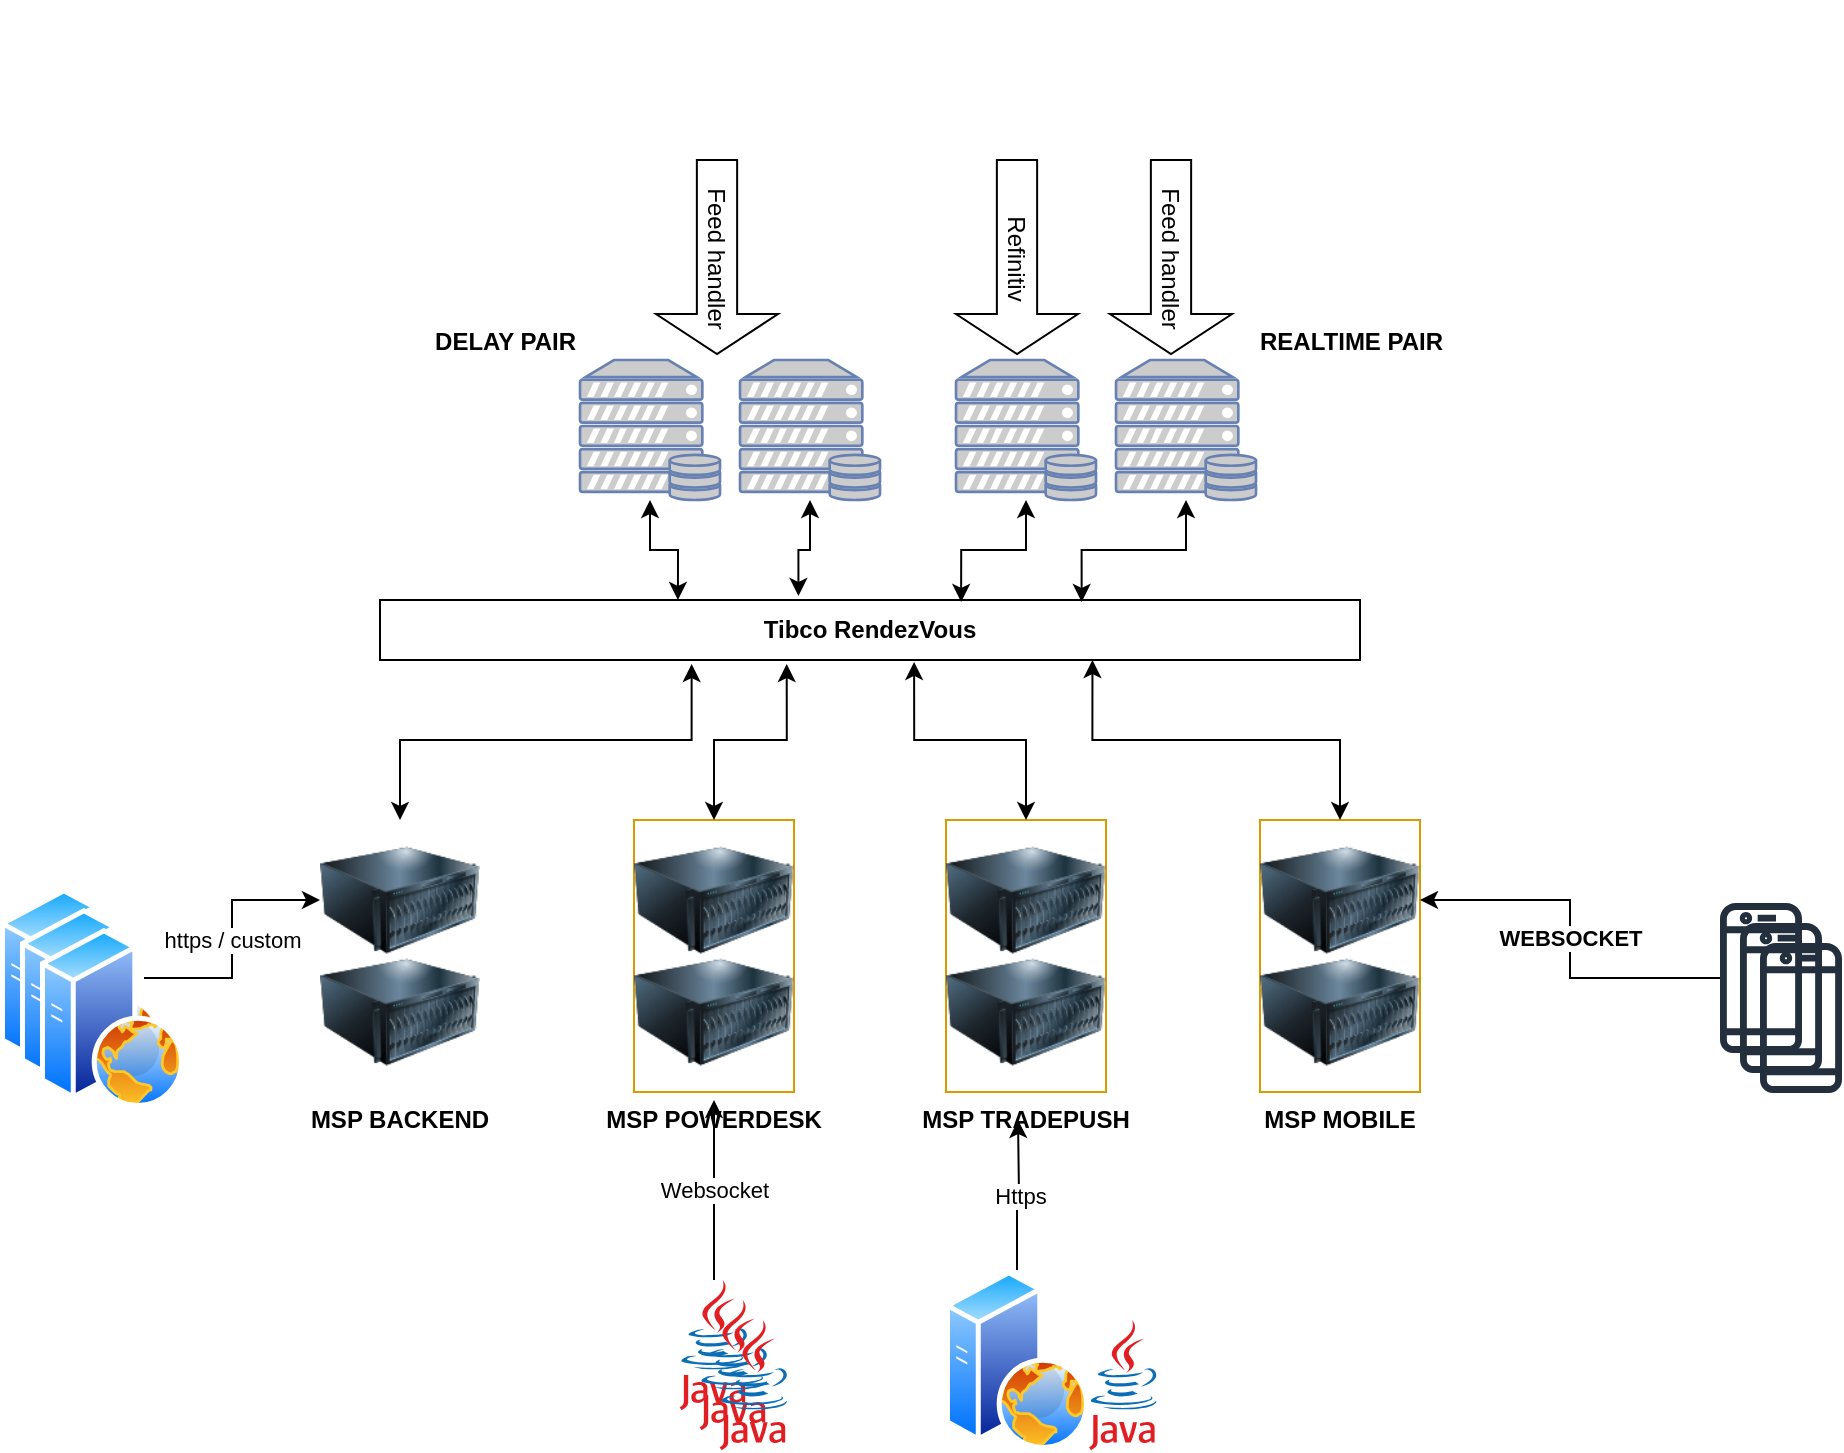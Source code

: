 <mxfile version="22.0.8" type="github">
  <diagram id="logMiOCvHXAl9x27JXvN" name="Page-1">
    <mxGraphModel dx="1562" dy="826" grid="1" gridSize="10" guides="1" tooltips="1" connect="1" arrows="1" fold="1" page="1" pageScale="1" pageWidth="1169" pageHeight="827" math="0" shadow="0">
      <root>
        <mxCell id="0" />
        <mxCell id="1" parent="0" />
        <mxCell id="R9i-BLZebL0esbmVvitq-9" value="DELAY PAIR" style="group;fontStyle=1;labelPosition=left;verticalLabelPosition=top;align=right;verticalAlign=bottom;" parent="1" connectable="0" vertex="1">
          <mxGeometry x="350" y="190" width="150" height="70" as="geometry" />
        </mxCell>
        <mxCell id="R9i-BLZebL0esbmVvitq-7" value="" style="fontColor=#0066CC;verticalAlign=top;verticalLabelPosition=bottom;labelPosition=center;align=center;html=1;outlineConnect=0;fillColor=#CCCCCC;strokeColor=#6881B3;gradientColor=none;gradientDirection=north;strokeWidth=2;shape=mxgraph.networks.server_storage;" parent="R9i-BLZebL0esbmVvitq-9" vertex="1">
          <mxGeometry width="70" height="70" as="geometry" />
        </mxCell>
        <mxCell id="R9i-BLZebL0esbmVvitq-8" value="" style="fontColor=#0066CC;verticalAlign=top;verticalLabelPosition=bottom;labelPosition=center;align=center;html=1;outlineConnect=0;fillColor=#CCCCCC;strokeColor=#6881B3;gradientColor=none;gradientDirection=north;strokeWidth=2;shape=mxgraph.networks.server_storage;" parent="R9i-BLZebL0esbmVvitq-9" vertex="1">
          <mxGeometry x="80" width="70" height="70" as="geometry" />
        </mxCell>
        <mxCell id="R9i-BLZebL0esbmVvitq-10" value="REALTIME PAIR" style="group;fontStyle=1;labelPosition=right;verticalLabelPosition=top;align=left;verticalAlign=bottom;" parent="1" connectable="0" vertex="1">
          <mxGeometry x="538" y="190" width="150" height="70" as="geometry" />
        </mxCell>
        <mxCell id="R9i-BLZebL0esbmVvitq-5" value="" style="fontColor=#0066CC;verticalAlign=top;verticalLabelPosition=bottom;labelPosition=center;align=center;html=1;outlineConnect=0;fillColor=#CCCCCC;strokeColor=#6881B3;gradientColor=none;gradientDirection=north;strokeWidth=2;shape=mxgraph.networks.server_storage;" parent="R9i-BLZebL0esbmVvitq-10" vertex="1">
          <mxGeometry width="70" height="70" as="geometry" />
        </mxCell>
        <mxCell id="R9i-BLZebL0esbmVvitq-6" value="" style="fontColor=#0066CC;verticalAlign=top;verticalLabelPosition=bottom;labelPosition=center;align=center;html=1;outlineConnect=0;fillColor=#CCCCCC;strokeColor=#6881B3;gradientColor=none;gradientDirection=north;strokeWidth=2;shape=mxgraph.networks.server_storage;" parent="R9i-BLZebL0esbmVvitq-10" vertex="1">
          <mxGeometry x="80" width="70" height="70" as="geometry" />
        </mxCell>
        <mxCell id="R9i-BLZebL0esbmVvitq-14" value="Feed handler" style="html=1;shadow=0;dashed=0;align=center;verticalAlign=middle;shape=mxgraph.arrows2.arrow;dy=0.67;dx=20;notch=0;rotation=90;textDirection=ltr;" parent="1" vertex="1">
          <mxGeometry x="370" y="108" width="97" height="61" as="geometry" />
        </mxCell>
        <mxCell id="R9i-BLZebL0esbmVvitq-12" value="Feed handler" style="html=1;shadow=0;dashed=0;align=center;verticalAlign=middle;shape=mxgraph.arrows2.arrow;dy=0.67;dx=20;notch=0;rotation=90;textDirection=ltr;" parent="1" vertex="1">
          <mxGeometry x="597" y="108" width="97" height="61" as="geometry" />
        </mxCell>
        <mxCell id="R9i-BLZebL0esbmVvitq-13" value="Refinitiv" style="html=1;shadow=0;dashed=0;align=center;verticalAlign=middle;shape=mxgraph.arrows2.arrow;dy=0.67;dx=20;notch=0;rotation=90;textDirection=ltr;" parent="1" vertex="1">
          <mxGeometry x="520" y="108" width="97" height="61" as="geometry" />
        </mxCell>
        <mxCell id="R9i-BLZebL0esbmVvitq-23" value="Tibco RendezVous" style="rounded=0;whiteSpace=wrap;html=1;fontStyle=1" parent="1" vertex="1">
          <mxGeometry x="250" y="310" width="490" height="30" as="geometry" />
        </mxCell>
        <mxCell id="R9i-BLZebL0esbmVvitq-24" style="edgeStyle=orthogonalEdgeStyle;rounded=0;orthogonalLoop=1;jettySize=auto;html=1;entryX=0.304;entryY=0;entryDx=0;entryDy=0;entryPerimeter=0;startArrow=classic;startFill=1;" parent="1" source="R9i-BLZebL0esbmVvitq-7" target="R9i-BLZebL0esbmVvitq-23" edge="1">
          <mxGeometry relative="1" as="geometry" />
        </mxCell>
        <mxCell id="R9i-BLZebL0esbmVvitq-25" style="edgeStyle=orthogonalEdgeStyle;rounded=0;orthogonalLoop=1;jettySize=auto;html=1;entryX=0.427;entryY=-0.067;entryDx=0;entryDy=0;entryPerimeter=0;startArrow=classic;startFill=1;" parent="1" source="R9i-BLZebL0esbmVvitq-8" target="R9i-BLZebL0esbmVvitq-23" edge="1">
          <mxGeometry relative="1" as="geometry" />
        </mxCell>
        <mxCell id="R9i-BLZebL0esbmVvitq-26" style="edgeStyle=orthogonalEdgeStyle;rounded=0;orthogonalLoop=1;jettySize=auto;html=1;entryX=0.593;entryY=0.033;entryDx=0;entryDy=0;entryPerimeter=0;startArrow=classic;startFill=1;" parent="1" source="R9i-BLZebL0esbmVvitq-5" target="R9i-BLZebL0esbmVvitq-23" edge="1">
          <mxGeometry relative="1" as="geometry" />
        </mxCell>
        <mxCell id="R9i-BLZebL0esbmVvitq-27" style="edgeStyle=orthogonalEdgeStyle;rounded=0;orthogonalLoop=1;jettySize=auto;html=1;entryX=0.716;entryY=0.033;entryDx=0;entryDy=0;entryPerimeter=0;startArrow=classic;startFill=1;" parent="1" source="R9i-BLZebL0esbmVvitq-6" target="R9i-BLZebL0esbmVvitq-23" edge="1">
          <mxGeometry relative="1" as="geometry" />
        </mxCell>
        <mxCell id="R9i-BLZebL0esbmVvitq-28" value="MSP BACKEND" style="group;fontStyle=1;labelPosition=center;verticalLabelPosition=bottom;align=center;verticalAlign=top;" parent="1" connectable="0" vertex="1">
          <mxGeometry x="220" y="420" width="80" height="136" as="geometry" />
        </mxCell>
        <mxCell id="R9i-BLZebL0esbmVvitq-19" value="" style="image;html=1;image=img/lib/clip_art/computers/Server_128x128.png" parent="R9i-BLZebL0esbmVvitq-28" vertex="1">
          <mxGeometry width="80" height="80" as="geometry" />
        </mxCell>
        <mxCell id="R9i-BLZebL0esbmVvitq-20" value="" style="image;html=1;image=img/lib/clip_art/computers/Server_128x128.png" parent="R9i-BLZebL0esbmVvitq-28" vertex="1">
          <mxGeometry y="56" width="80" height="80" as="geometry" />
        </mxCell>
        <mxCell id="R9i-BLZebL0esbmVvitq-29" style="edgeStyle=orthogonalEdgeStyle;rounded=0;orthogonalLoop=1;jettySize=auto;html=1;entryX=0.318;entryY=1.067;entryDx=0;entryDy=0;entryPerimeter=0;startArrow=classic;startFill=1;" parent="1" source="R9i-BLZebL0esbmVvitq-19" target="R9i-BLZebL0esbmVvitq-23" edge="1">
          <mxGeometry relative="1" as="geometry" />
        </mxCell>
        <mxCell id="R9i-BLZebL0esbmVvitq-30" value="MSP POWERDESK" style="group;fontStyle=1;labelPosition=center;verticalLabelPosition=bottom;align=center;verticalAlign=top;fillColor=none;strokeColor=#d79b00;" parent="1" connectable="0" vertex="1">
          <mxGeometry x="377" y="420" width="80" height="136" as="geometry" />
        </mxCell>
        <mxCell id="R9i-BLZebL0esbmVvitq-31" value="" style="image;html=1;image=img/lib/clip_art/computers/Server_128x128.png" parent="R9i-BLZebL0esbmVvitq-30" vertex="1">
          <mxGeometry width="80" height="80" as="geometry" />
        </mxCell>
        <mxCell id="R9i-BLZebL0esbmVvitq-32" value="" style="image;html=1;image=img/lib/clip_art/computers/Server_128x128.png" parent="R9i-BLZebL0esbmVvitq-30" vertex="1">
          <mxGeometry y="56" width="80" height="80" as="geometry" />
        </mxCell>
        <mxCell id="R9i-BLZebL0esbmVvitq-33" value="MSP TRADEPUSH" style="group;fontStyle=1;labelPosition=center;verticalLabelPosition=bottom;align=center;verticalAlign=top;fillColor=none;strokeColor=#d79b00;" parent="1" connectable="0" vertex="1">
          <mxGeometry x="533" y="420" width="80" height="136" as="geometry" />
        </mxCell>
        <mxCell id="R9i-BLZebL0esbmVvitq-34" value="" style="image;html=1;image=img/lib/clip_art/computers/Server_128x128.png" parent="R9i-BLZebL0esbmVvitq-33" vertex="1">
          <mxGeometry width="80" height="80" as="geometry" />
        </mxCell>
        <mxCell id="R9i-BLZebL0esbmVvitq-35" value="" style="image;html=1;image=img/lib/clip_art/computers/Server_128x128.png" parent="R9i-BLZebL0esbmVvitq-33" vertex="1">
          <mxGeometry y="56" width="80" height="80" as="geometry" />
        </mxCell>
        <mxCell id="R9i-BLZebL0esbmVvitq-36" value="MSP MOBILE" style="group;fontStyle=1;labelPosition=center;verticalLabelPosition=bottom;align=center;verticalAlign=top;fillColor=none;strokeColor=#d79b00;" parent="1" connectable="0" vertex="1">
          <mxGeometry x="690" y="420" width="80" height="136" as="geometry" />
        </mxCell>
        <mxCell id="R9i-BLZebL0esbmVvitq-37" value="" style="image;html=1;image=img/lib/clip_art/computers/Server_128x128.png" parent="R9i-BLZebL0esbmVvitq-36" vertex="1">
          <mxGeometry width="80" height="80" as="geometry" />
        </mxCell>
        <mxCell id="R9i-BLZebL0esbmVvitq-38" value="" style="image;html=1;image=img/lib/clip_art/computers/Server_128x128.png" parent="R9i-BLZebL0esbmVvitq-36" vertex="1">
          <mxGeometry y="56" width="80" height="80" as="geometry" />
        </mxCell>
        <mxCell id="R9i-BLZebL0esbmVvitq-39" value="" style="group" parent="1" connectable="0" vertex="1">
          <mxGeometry x="337" y="10" width="351" height="80" as="geometry" />
        </mxCell>
        <mxCell id="R9i-BLZebL0esbmVvitq-16" value="" style="shape=image;html=1;verticalAlign=top;verticalLabelPosition=bottom;labelBackgroundColor=#ffffff;imageAspect=0;aspect=fixed;image=https://cdn2.iconfinder.com/data/icons/freecns-cumulus/16/519652-156_Library-128.png" parent="R9i-BLZebL0esbmVvitq-39" vertex="1">
          <mxGeometry x="271" width="80" height="80" as="geometry" />
        </mxCell>
        <mxCell id="R9i-BLZebL0esbmVvitq-1" value="" style="shape=image;html=1;verticalAlign=top;verticalLabelPosition=bottom;labelBackgroundColor=#ffffff;imageAspect=0;aspect=fixed;image=https://cdn2.iconfinder.com/data/icons/freecns-cumulus/16/519652-156_Library-128.png" parent="R9i-BLZebL0esbmVvitq-39" vertex="1">
          <mxGeometry width="80" height="80" as="geometry" />
        </mxCell>
        <mxCell id="R9i-BLZebL0esbmVvitq-2" value="" style="shape=image;html=1;verticalAlign=top;verticalLabelPosition=bottom;labelBackgroundColor=#ffffff;imageAspect=0;aspect=fixed;image=https://cdn2.iconfinder.com/data/icons/freecns-cumulus/16/519652-156_Library-128.png" parent="R9i-BLZebL0esbmVvitq-39" vertex="1">
          <mxGeometry x="90" width="80" height="80" as="geometry" />
        </mxCell>
        <mxCell id="R9i-BLZebL0esbmVvitq-3" value="" style="shape=image;html=1;verticalAlign=top;verticalLabelPosition=bottom;labelBackgroundColor=#ffffff;imageAspect=0;aspect=fixed;image=https://cdn2.iconfinder.com/data/icons/freecns-cumulus/16/519652-156_Library-128.png" parent="R9i-BLZebL0esbmVvitq-39" vertex="1">
          <mxGeometry x="181" width="80" height="80" as="geometry" />
        </mxCell>
        <mxCell id="R9i-BLZebL0esbmVvitq-41" style="edgeStyle=orthogonalEdgeStyle;rounded=0;orthogonalLoop=1;jettySize=auto;html=1;entryX=0.415;entryY=1.067;entryDx=0;entryDy=0;entryPerimeter=0;startArrow=classic;startFill=1;" parent="1" source="R9i-BLZebL0esbmVvitq-31" target="R9i-BLZebL0esbmVvitq-23" edge="1">
          <mxGeometry relative="1" as="geometry" />
        </mxCell>
        <mxCell id="R9i-BLZebL0esbmVvitq-42" style="edgeStyle=orthogonalEdgeStyle;rounded=0;orthogonalLoop=1;jettySize=auto;html=1;entryX=0.545;entryY=1.033;entryDx=0;entryDy=0;entryPerimeter=0;startArrow=classic;startFill=1;" parent="1" source="R9i-BLZebL0esbmVvitq-34" target="R9i-BLZebL0esbmVvitq-23" edge="1">
          <mxGeometry relative="1" as="geometry" />
        </mxCell>
        <mxCell id="R9i-BLZebL0esbmVvitq-43" style="edgeStyle=orthogonalEdgeStyle;rounded=0;orthogonalLoop=1;jettySize=auto;html=1;entryX=0.727;entryY=1;entryDx=0;entryDy=0;entryPerimeter=0;startArrow=classic;startFill=1;" parent="1" source="R9i-BLZebL0esbmVvitq-37" target="R9i-BLZebL0esbmVvitq-23" edge="1">
          <mxGeometry relative="1" as="geometry" />
        </mxCell>
        <mxCell id="UA6H3cOFtZVkUl7UT2nd-2" value="&lt;b&gt;WEBSOCKET&lt;/b&gt;" style="edgeStyle=orthogonalEdgeStyle;rounded=0;orthogonalLoop=1;jettySize=auto;html=1;" parent="1" source="UA6H3cOFtZVkUl7UT2nd-1" target="R9i-BLZebL0esbmVvitq-37" edge="1">
          <mxGeometry relative="1" as="geometry" />
        </mxCell>
        <mxCell id="UA6H3cOFtZVkUl7UT2nd-1" value="" style="sketch=0;outlineConnect=0;fontColor=#232F3E;gradientColor=none;fillColor=#232F3D;strokeColor=none;dashed=0;verticalLabelPosition=bottom;verticalAlign=top;align=center;html=1;fontSize=12;fontStyle=0;aspect=fixed;pointerEvents=1;shape=mxgraph.aws4.mobile_client;" parent="1" vertex="1">
          <mxGeometry x="920" y="460" width="41" height="78" as="geometry" />
        </mxCell>
        <mxCell id="UA6H3cOFtZVkUl7UT2nd-3" value="" style="sketch=0;outlineConnect=0;fontColor=#232F3E;gradientColor=none;fillColor=#232F3D;strokeColor=none;dashed=0;verticalLabelPosition=bottom;verticalAlign=top;align=center;html=1;fontSize=12;fontStyle=0;aspect=fixed;pointerEvents=1;shape=mxgraph.aws4.mobile_client;" parent="1" vertex="1">
          <mxGeometry x="930" y="470" width="41" height="78" as="geometry" />
        </mxCell>
        <mxCell id="UA6H3cOFtZVkUl7UT2nd-4" value="" style="sketch=0;outlineConnect=0;fontColor=#232F3E;gradientColor=none;fillColor=#232F3D;strokeColor=none;dashed=0;verticalLabelPosition=bottom;verticalAlign=top;align=center;html=1;fontSize=12;fontStyle=0;aspect=fixed;pointerEvents=1;shape=mxgraph.aws4.mobile_client;" parent="1" vertex="1">
          <mxGeometry x="940" y="480" width="41" height="78" as="geometry" />
        </mxCell>
        <mxCell id="UA6H3cOFtZVkUl7UT2nd-6" value="https / custom" style="edgeStyle=orthogonalEdgeStyle;rounded=0;orthogonalLoop=1;jettySize=auto;html=1;" parent="1" source="UA6H3cOFtZVkUl7UT2nd-5" target="R9i-BLZebL0esbmVvitq-19" edge="1">
          <mxGeometry relative="1" as="geometry" />
        </mxCell>
        <mxCell id="UA6H3cOFtZVkUl7UT2nd-5" value="" style="aspect=fixed;perimeter=ellipsePerimeter;html=1;align=center;shadow=0;dashed=0;spacingTop=3;image;image=img/lib/active_directory/web_server.svg;" parent="1" vertex="1">
          <mxGeometry x="60" y="454" width="72" height="90" as="geometry" />
        </mxCell>
        <mxCell id="UA6H3cOFtZVkUl7UT2nd-7" value="" style="aspect=fixed;perimeter=ellipsePerimeter;html=1;align=center;shadow=0;dashed=0;spacingTop=3;image;image=img/lib/active_directory/web_server.svg;" parent="1" vertex="1">
          <mxGeometry x="70" y="464" width="72" height="90" as="geometry" />
        </mxCell>
        <mxCell id="UA6H3cOFtZVkUl7UT2nd-8" value="" style="aspect=fixed;perimeter=ellipsePerimeter;html=1;align=center;shadow=0;dashed=0;spacingTop=3;image;image=img/lib/active_directory/web_server.svg;" parent="1" vertex="1">
          <mxGeometry x="80" y="474" width="72" height="90" as="geometry" />
        </mxCell>
        <mxCell id="UA6H3cOFtZVkUl7UT2nd-11" value="Websocket" style="edgeStyle=orthogonalEdgeStyle;rounded=0;orthogonalLoop=1;jettySize=auto;html=1;" parent="1" source="UA6H3cOFtZVkUl7UT2nd-9" edge="1">
          <mxGeometry relative="1" as="geometry">
            <mxPoint x="417" y="560" as="targetPoint" />
          </mxGeometry>
        </mxCell>
        <mxCell id="UA6H3cOFtZVkUl7UT2nd-9" value="" style="dashed=0;outlineConnect=0;html=1;align=center;labelPosition=center;verticalLabelPosition=bottom;verticalAlign=top;shape=mxgraph.weblogos.java" parent="1" vertex="1">
          <mxGeometry x="399.8" y="650" width="34.4" height="65" as="geometry" />
        </mxCell>
        <mxCell id="UA6H3cOFtZVkUl7UT2nd-12" value="" style="dashed=0;outlineConnect=0;html=1;align=center;labelPosition=center;verticalLabelPosition=bottom;verticalAlign=top;shape=mxgraph.weblogos.java" parent="1" vertex="1">
          <mxGeometry x="409.8" y="660" width="34.4" height="65" as="geometry" />
        </mxCell>
        <mxCell id="UA6H3cOFtZVkUl7UT2nd-13" value="" style="dashed=0;outlineConnect=0;html=1;align=center;labelPosition=center;verticalLabelPosition=bottom;verticalAlign=top;shape=mxgraph.weblogos.java" parent="1" vertex="1">
          <mxGeometry x="419.8" y="670" width="34.4" height="65" as="geometry" />
        </mxCell>
        <mxCell id="UA6H3cOFtZVkUl7UT2nd-16" value="" style="group" parent="1" connectable="0" vertex="1">
          <mxGeometry x="532.5" y="645" width="106.4" height="90" as="geometry" />
        </mxCell>
        <mxCell id="UA6H3cOFtZVkUl7UT2nd-14" value="" style="aspect=fixed;perimeter=ellipsePerimeter;html=1;align=center;shadow=0;dashed=0;spacingTop=3;image;image=img/lib/active_directory/web_server.svg;" parent="UA6H3cOFtZVkUl7UT2nd-16" vertex="1">
          <mxGeometry width="72" height="90" as="geometry" />
        </mxCell>
        <mxCell id="UA6H3cOFtZVkUl7UT2nd-15" value="" style="dashed=0;outlineConnect=0;html=1;align=center;labelPosition=center;verticalLabelPosition=bottom;verticalAlign=top;shape=mxgraph.weblogos.java" parent="UA6H3cOFtZVkUl7UT2nd-16" vertex="1">
          <mxGeometry x="72" y="25" width="34.4" height="65" as="geometry" />
        </mxCell>
        <mxCell id="UA6H3cOFtZVkUl7UT2nd-17" value="Https" style="edgeStyle=orthogonalEdgeStyle;rounded=0;orthogonalLoop=1;jettySize=auto;html=1;" parent="1" source="UA6H3cOFtZVkUl7UT2nd-14" edge="1">
          <mxGeometry relative="1" as="geometry">
            <mxPoint x="569" y="570" as="targetPoint" />
          </mxGeometry>
        </mxCell>
      </root>
    </mxGraphModel>
  </diagram>
</mxfile>
